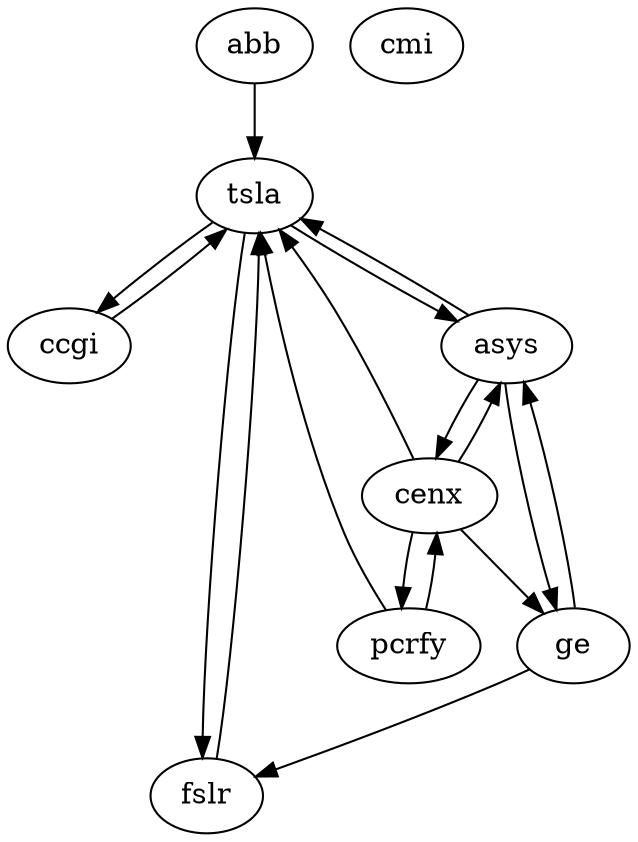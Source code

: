 strict digraph  {
tsla;
abb;
ccgi;
cmi;
pcrfy;
asys;
cenx;
ge;
fslr;
tsla -> fslr;
tsla -> asys;
tsla -> ccgi;
abb -> tsla;
ccgi -> tsla;
pcrfy -> cenx;
pcrfy -> tsla;
asys -> cenx;
asys -> ge;
asys -> tsla;
cenx -> pcrfy;
cenx -> ge;
cenx -> asys;
cenx -> tsla;
ge -> fslr;
ge -> asys;
fslr -> tsla;
}
